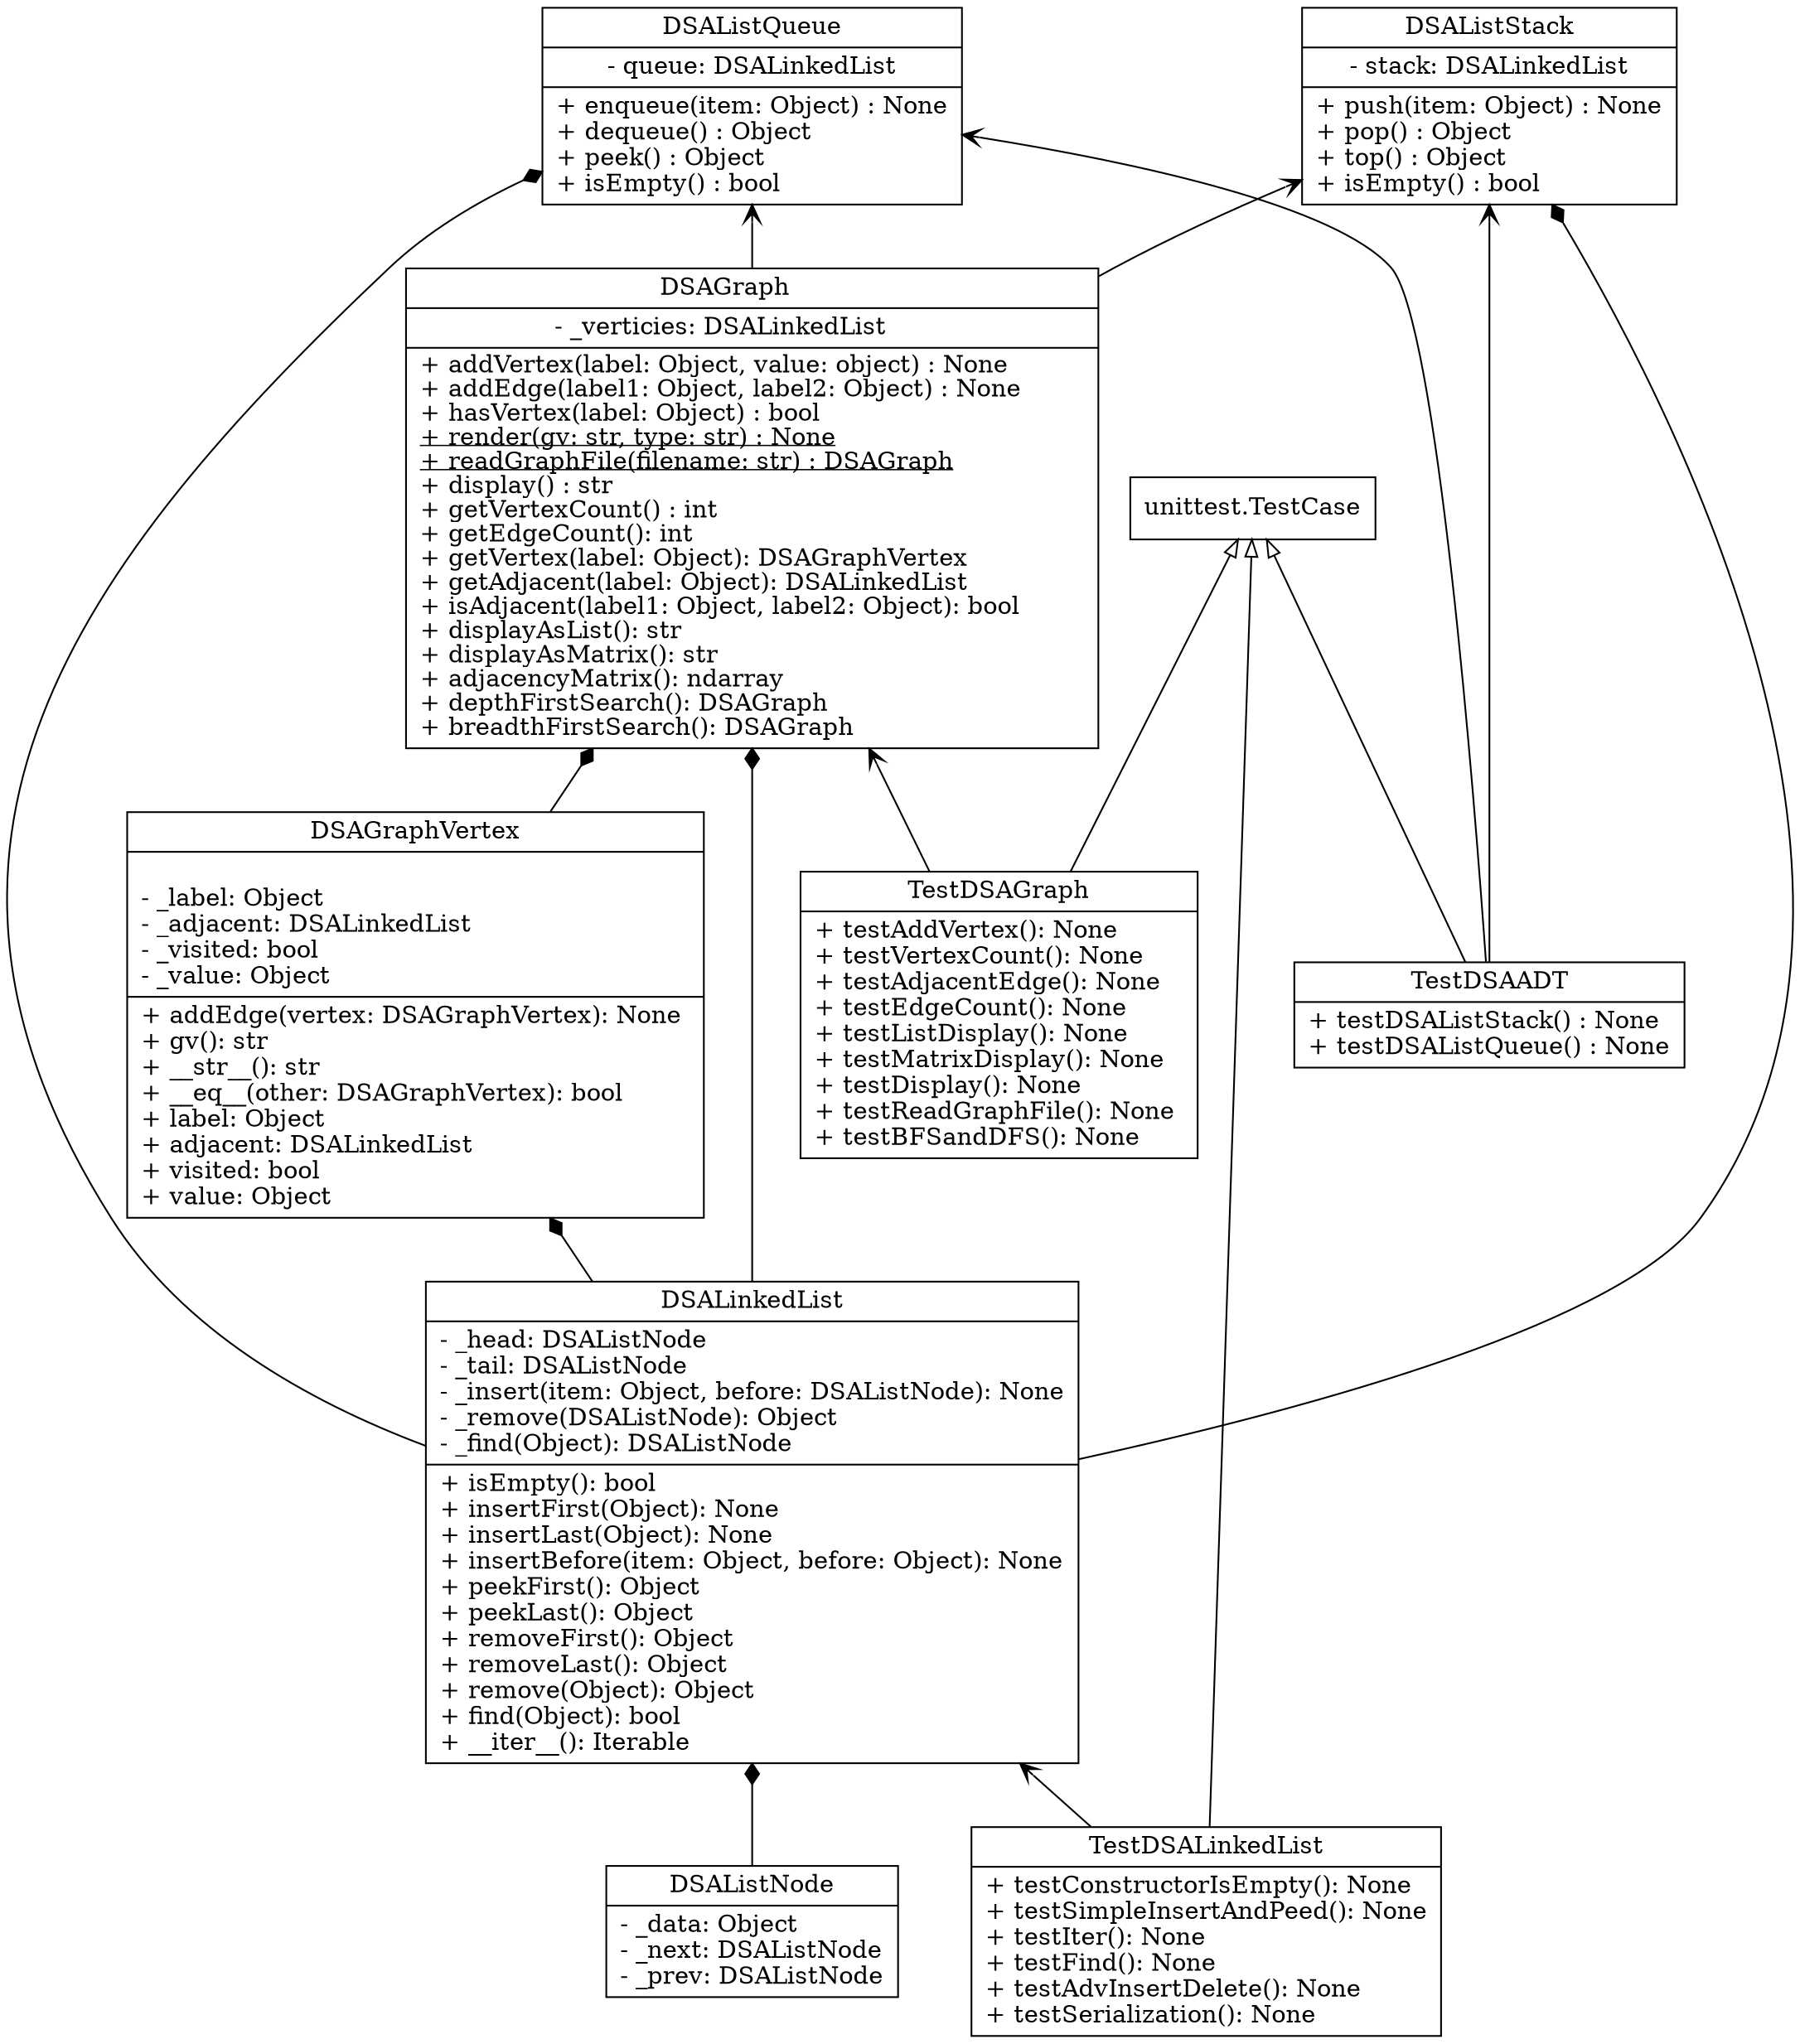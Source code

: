 digraph DSAGraph {
    node [
        shape = "record"
    ]

    DSAGraph [
        label = <{DSAGraph
        |- _verticies: DSALinkedList
        <br align="left"/>|+ addVertex(label: Object, value: object) : None
        <br align="left"/>+ addEdge(label1: Object, label2: Object) : None
        <br align="left"/>+ hasVertex(label: Object) : bool
        <br align="left"/><u>+ render(gv: str, type: str) : None</u>
        <br align="left"/><u>+ readGraphFile(filename: str) : DSAGraph</u>
        <br align="left"/>+ display() : str
        <br align="left"/>+ getVertexCount() : int
        <br align="left"/>+ getEdgeCount(): int
        <br align="left"/>+ getVertex(label: Object): DSAGraphVertex
        <br align="left"/>+ getAdjacent(label: Object): DSALinkedList
        <br align="left"/>+ isAdjacent(label1: Object, label2: Object): bool
        <br align="left"/>+ displayAsList(): str
        <br align="left"/>+ displayAsMatrix(): str
        <br align="left"/>+ adjacencyMatrix(): ndarray
        <br align="left"/>+ depthFirstSearch(): DSAGraph
        <br align="left"/>+ breadthFirstSearch(): DSAGraph
        <br align="left"/>}>
    ]

    DSAGraphVertex [
        label = "{DSAGraphVertex
        |\l- _label: Object
        \l- _adjacent: DSALinkedList
        \l- _visited: bool
        \l- _value: Object\l
        |+ addEdge(vertex: DSAGraphVertex): None
        \l+ gv(): str
        \l+ __str__(): str
        \l+ __eq__(other: DSAGraphVertex): bool
        \l+ label: Object
        \l+ adjacent: DSALinkedList
        \l+ visited: bool
        \l+ value: Object\l}"
    ]

    TestDSAGraph [
        label = "{TestDSAGraph
        |+ testAddVertex(): None
        \l+ testVertexCount(): None
        \l+ testAdjacentEdge(): None
        \l+ testEdgeCount(): None
        \l+ testListDisplay(): None
        \l+ testMatrixDisplay(): None
        \l+ testDisplay(): None
        \l+ testReadGraphFile(): None
        \l+ testBFSandDFS(): None\l}"
    ]

    unittestTestCase [
        label = "{unittest.TestCase}"
    ]

    DSALinkedList [
        label = "{DSALinkedList|- _head: DSAListNode\l- _tail: DSAListNode\l- _insert(item: Object, before: DSAListNode): None\l- _remove(DSAListNode): Object\l- _find(Object): DSAListNode\l|+ isEmpty(): bool\l+ insertFirst(Object): None\l+ insertLast(Object): None\l+ insertBefore(item: Object, before: Object): None\l+ peekFirst(): Object\l+ peekLast(): Object\l+ removeFirst(): Object\l+ removeLast(): Object\l+ remove(Object): Object\l+ find(Object): bool\l+ __iter__(): Iterable\l}"
    ]

    DSAListNode [
        label = "{DSAListNode|- _data: Object\l- _next: DSAListNode\l- _prev: DSAListNode\l}"
    ]

    TestDSALinkedList [
        label = "{TestDSALinkedList|+ testConstructorIsEmpty(): None\l+ testSimpleInsertAndPeed(): None\l+ testIter(): None\l+ testFind(): None\l+ testAdvInsertDelete(): None\l+ testSerialization(): None\l}"
    ]
    edge [
        arrowhead = "diamond"
    ]
    DSAListNode -> DSALinkedList
    TestDSALinkedList -> DSALinkedList [arrowhead = "vee"]
    edge [
        arrowhead = "empty"
    ]
    TestDSALinkedList -> unittestTestCase

    DSAListStack [
                label = "{DSAListStack|- stack: DSALinkedList|+ push(item: Object) : None\l+ pop() : Object\l+ top() : Object\l+ isEmpty() : bool\l}"
        ]

    DSAListQueue [
                label = "{DSAListQueue|- queue: DSALinkedList|+ enqueue(item: Object) : None\l+ dequeue() : Object\l+ peek() : Object\l+ isEmpty() : bool\l}"
        ]

    TestDSAADT [
                label = "{TestDSAADT|+ testDSAListStack() : None\l+ testDSAListQueue() : None\l}"
        ]

    TestDSAADT -> unittestTestCase [arrowhead = "onormal"]
    TestDSAADT -> DSAListQueue [arrowhead = "vee"]
    TestDSAADT -> DSAListStack [arrowhead = "vee"]
    DSAGraph -> DSAListQueue [arrowhead = "vee"]
    DSAGraph -> DSAListStack [arrowhead = "vee"]


    TestDSAGraph -> DSAGraph [arrowhead = "vee"]
    DSAGraphVertex -> DSAGraph [arrowhead = "diamond"]
    TestDSAGraph -> unittestTestCase [arrowhead = "onormal"]
    

    DSALinkedList -> DSAGraph [arrowhead = "diamond"]
    DSALinkedList -> DSAGraphVertex [arrowhead = "diamond"]
    DSALinkedList -> DSAListStack [arrowhead = "diamond"]
    DSALinkedList -> DSAListQueue [arrowhead = "diamond"]

    rankdir=BT
}

